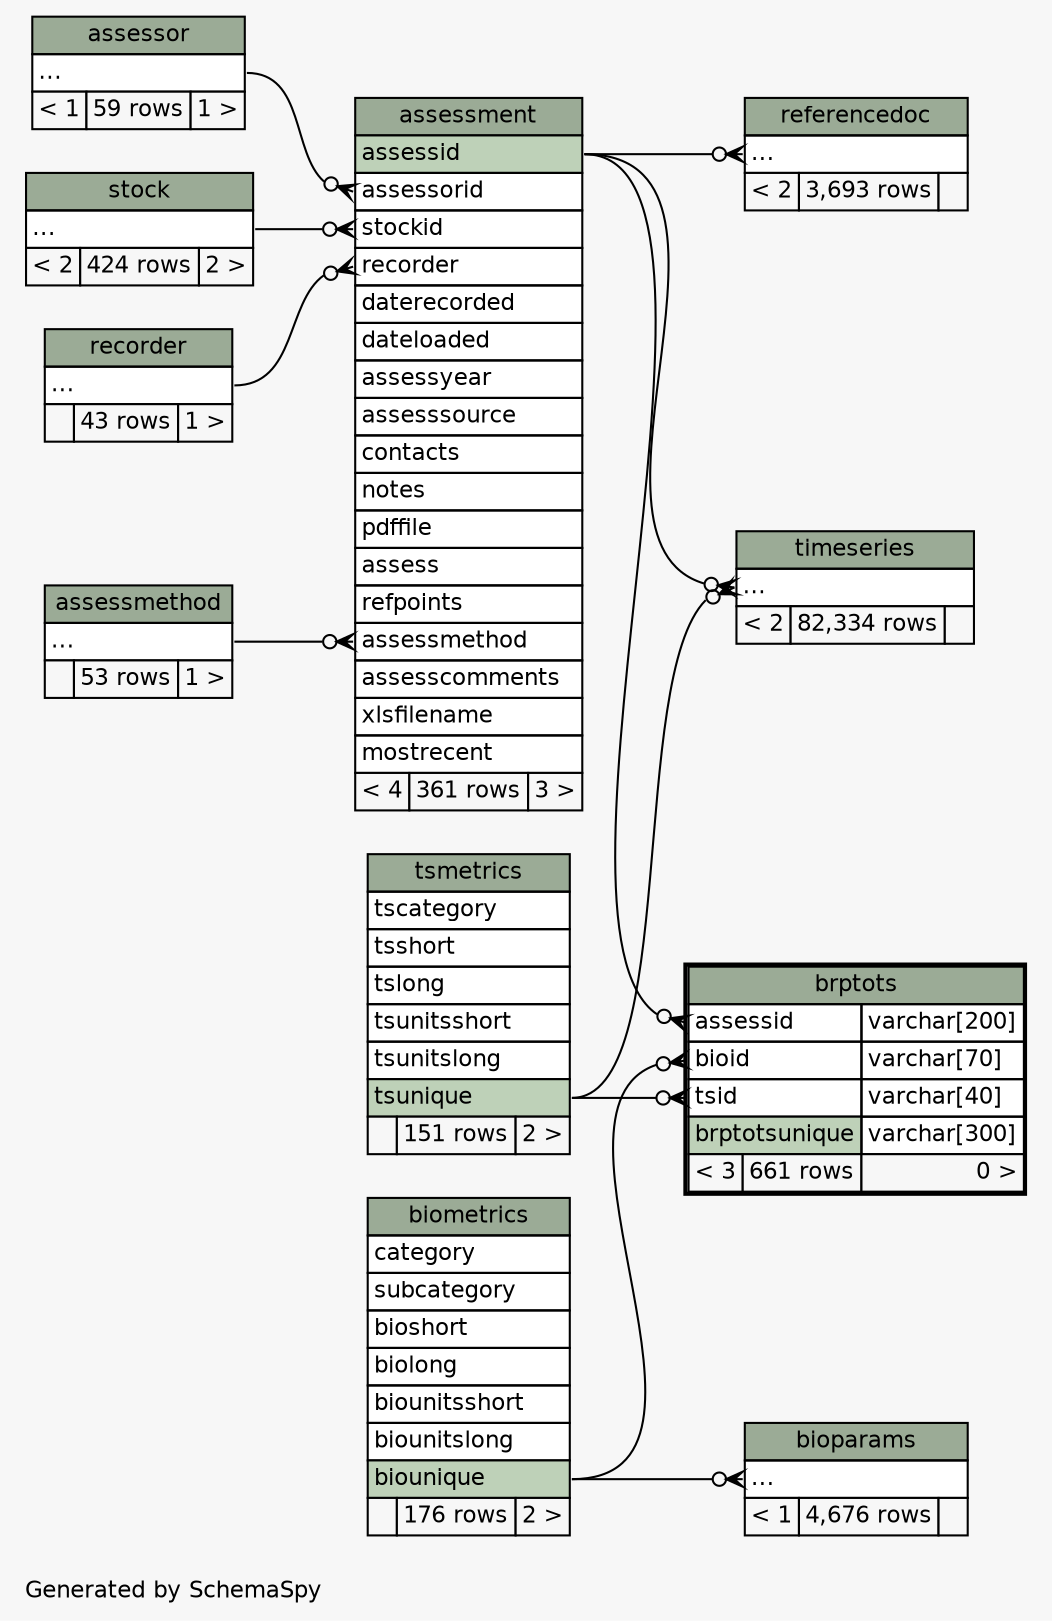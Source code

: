 // dot 2.28.0 on Mac OS X 10.6.8
// SchemaSpy rev 590
digraph "twoDegreesRelationshipsDiagram" {
  graph [
    rankdir="RL"
    bgcolor="#f7f7f7"
    label="\nGenerated by SchemaSpy"
    labeljust="l"
    nodesep="0.18"
    ranksep="0.46"
    fontname="Helvetica"
    fontsize="11"
  ];
  node [
    fontname="Helvetica"
    fontsize="11"
    shape="plaintext"
  ];
  edge [
    arrowsize="0.8"
  ];
  "assessment":"assessmethod":w -> "assessmethod":"elipses":e [arrowhead=none dir=back arrowtail=crowodot];
  "assessment":"assessorid":w -> "assessor":"elipses":e [arrowhead=none dir=back arrowtail=crowodot];
  "assessment":"recorder":w -> "recorder":"elipses":e [arrowhead=none dir=back arrowtail=crowodot];
  "assessment":"stockid":w -> "stock":"elipses":e [arrowhead=none dir=back arrowtail=crowodot];
  "bioparams":"elipses":w -> "biometrics":"biounique":e [arrowhead=none dir=back arrowtail=crowodot];
  "brptots":"assessid":w -> "assessment":"assessid":e [arrowhead=none dir=back arrowtail=crowodot];
  "brptots":"bioid":w -> "biometrics":"biounique":e [arrowhead=none dir=back arrowtail=crowodot];
  "brptots":"tsid":w -> "tsmetrics":"tsunique":e [arrowhead=none dir=back arrowtail=crowodot];
  "referencedoc":"elipses":w -> "assessment":"assessid":e [arrowhead=none dir=back arrowtail=crowodot];
  "timeseries":"elipses":w -> "assessment":"assessid":e [arrowhead=none dir=back arrowtail=crowodot];
  "timeseries":"elipses":w -> "tsmetrics":"tsunique":e [arrowhead=none dir=back arrowtail=crowodot];
  "assessment" [
    label=<
    <TABLE BORDER="0" CELLBORDER="1" CELLSPACING="0" BGCOLOR="#ffffff">
      <TR><TD COLSPAN="3" BGCOLOR="#9bab96" ALIGN="CENTER">assessment</TD></TR>
      <TR><TD PORT="assessid" COLSPAN="3" BGCOLOR="#bed1b8" ALIGN="LEFT">assessid</TD></TR>
      <TR><TD PORT="assessorid" COLSPAN="3" ALIGN="LEFT">assessorid</TD></TR>
      <TR><TD PORT="stockid" COLSPAN="3" ALIGN="LEFT">stockid</TD></TR>
      <TR><TD PORT="recorder" COLSPAN="3" ALIGN="LEFT">recorder</TD></TR>
      <TR><TD PORT="daterecorded" COLSPAN="3" ALIGN="LEFT">daterecorded</TD></TR>
      <TR><TD PORT="dateloaded" COLSPAN="3" ALIGN="LEFT">dateloaded</TD></TR>
      <TR><TD PORT="assessyear" COLSPAN="3" ALIGN="LEFT">assessyear</TD></TR>
      <TR><TD PORT="assesssource" COLSPAN="3" ALIGN="LEFT">assesssource</TD></TR>
      <TR><TD PORT="contacts" COLSPAN="3" ALIGN="LEFT">contacts</TD></TR>
      <TR><TD PORT="notes" COLSPAN="3" ALIGN="LEFT">notes</TD></TR>
      <TR><TD PORT="pdffile" COLSPAN="3" ALIGN="LEFT">pdffile</TD></TR>
      <TR><TD PORT="assess" COLSPAN="3" ALIGN="LEFT">assess</TD></TR>
      <TR><TD PORT="refpoints" COLSPAN="3" ALIGN="LEFT">refpoints</TD></TR>
      <TR><TD PORT="assessmethod" COLSPAN="3" ALIGN="LEFT">assessmethod</TD></TR>
      <TR><TD PORT="assesscomments" COLSPAN="3" ALIGN="LEFT">assesscomments</TD></TR>
      <TR><TD PORT="xlsfilename" COLSPAN="3" ALIGN="LEFT">xlsfilename</TD></TR>
      <TR><TD PORT="mostrecent" COLSPAN="3" ALIGN="LEFT">mostrecent</TD></TR>
      <TR><TD ALIGN="LEFT" BGCOLOR="#f7f7f7">&lt; 4</TD><TD ALIGN="RIGHT" BGCOLOR="#f7f7f7">361 rows</TD><TD ALIGN="RIGHT" BGCOLOR="#f7f7f7">3 &gt;</TD></TR>
    </TABLE>>
    URL="assessment.html"
    tooltip="assessment"
  ];
  "assessmethod" [
    label=<
    <TABLE BORDER="0" CELLBORDER="1" CELLSPACING="0" BGCOLOR="#ffffff">
      <TR><TD COLSPAN="3" BGCOLOR="#9bab96" ALIGN="CENTER">assessmethod</TD></TR>
      <TR><TD PORT="elipses" COLSPAN="3" ALIGN="LEFT">...</TD></TR>
      <TR><TD ALIGN="LEFT" BGCOLOR="#f7f7f7">  </TD><TD ALIGN="RIGHT" BGCOLOR="#f7f7f7">53 rows</TD><TD ALIGN="RIGHT" BGCOLOR="#f7f7f7">1 &gt;</TD></TR>
    </TABLE>>
    URL="assessmethod.html"
    tooltip="assessmethod"
  ];
  "assessor" [
    label=<
    <TABLE BORDER="0" CELLBORDER="1" CELLSPACING="0" BGCOLOR="#ffffff">
      <TR><TD COLSPAN="3" BGCOLOR="#9bab96" ALIGN="CENTER">assessor</TD></TR>
      <TR><TD PORT="elipses" COLSPAN="3" ALIGN="LEFT">...</TD></TR>
      <TR><TD ALIGN="LEFT" BGCOLOR="#f7f7f7">&lt; 1</TD><TD ALIGN="RIGHT" BGCOLOR="#f7f7f7">59 rows</TD><TD ALIGN="RIGHT" BGCOLOR="#f7f7f7">1 &gt;</TD></TR>
    </TABLE>>
    URL="assessor.html"
    tooltip="assessor"
  ];
  "biometrics" [
    label=<
    <TABLE BORDER="0" CELLBORDER="1" CELLSPACING="0" BGCOLOR="#ffffff">
      <TR><TD COLSPAN="3" BGCOLOR="#9bab96" ALIGN="CENTER">biometrics</TD></TR>
      <TR><TD PORT="category" COLSPAN="3" ALIGN="LEFT">category</TD></TR>
      <TR><TD PORT="subcategory" COLSPAN="3" ALIGN="LEFT">subcategory</TD></TR>
      <TR><TD PORT="bioshort" COLSPAN="3" ALIGN="LEFT">bioshort</TD></TR>
      <TR><TD PORT="biolong" COLSPAN="3" ALIGN="LEFT">biolong</TD></TR>
      <TR><TD PORT="biounitsshort" COLSPAN="3" ALIGN="LEFT">biounitsshort</TD></TR>
      <TR><TD PORT="biounitslong" COLSPAN="3" ALIGN="LEFT">biounitslong</TD></TR>
      <TR><TD PORT="biounique" COLSPAN="3" BGCOLOR="#bed1b8" ALIGN="LEFT">biounique</TD></TR>
      <TR><TD ALIGN="LEFT" BGCOLOR="#f7f7f7">  </TD><TD ALIGN="RIGHT" BGCOLOR="#f7f7f7">176 rows</TD><TD ALIGN="RIGHT" BGCOLOR="#f7f7f7">2 &gt;</TD></TR>
    </TABLE>>
    URL="biometrics.html"
    tooltip="biometrics"
  ];
  "bioparams" [
    label=<
    <TABLE BORDER="0" CELLBORDER="1" CELLSPACING="0" BGCOLOR="#ffffff">
      <TR><TD COLSPAN="3" BGCOLOR="#9bab96" ALIGN="CENTER">bioparams</TD></TR>
      <TR><TD PORT="elipses" COLSPAN="3" ALIGN="LEFT">...</TD></TR>
      <TR><TD ALIGN="LEFT" BGCOLOR="#f7f7f7">&lt; 1</TD><TD ALIGN="RIGHT" BGCOLOR="#f7f7f7">4,676 rows</TD><TD ALIGN="RIGHT" BGCOLOR="#f7f7f7">  </TD></TR>
    </TABLE>>
    URL="bioparams.html"
    tooltip="bioparams"
  ];
  "brptots" [
    label=<
    <TABLE BORDER="2" CELLBORDER="1" CELLSPACING="0" BGCOLOR="#ffffff">
      <TR><TD COLSPAN="3" BGCOLOR="#9bab96" ALIGN="CENTER">brptots</TD></TR>
      <TR><TD PORT="assessid" COLSPAN="2" ALIGN="LEFT">assessid</TD><TD PORT="assessid.type" ALIGN="LEFT">varchar[200]</TD></TR>
      <TR><TD PORT="bioid" COLSPAN="2" ALIGN="LEFT">bioid</TD><TD PORT="bioid.type" ALIGN="LEFT">varchar[70]</TD></TR>
      <TR><TD PORT="tsid" COLSPAN="2" ALIGN="LEFT">tsid</TD><TD PORT="tsid.type" ALIGN="LEFT">varchar[40]</TD></TR>
      <TR><TD PORT="brptotsunique" COLSPAN="2" BGCOLOR="#bed1b8" ALIGN="LEFT">brptotsunique</TD><TD PORT="brptotsunique.type" ALIGN="LEFT">varchar[300]</TD></TR>
      <TR><TD ALIGN="LEFT" BGCOLOR="#f7f7f7">&lt; 3</TD><TD ALIGN="RIGHT" BGCOLOR="#f7f7f7">661 rows</TD><TD ALIGN="RIGHT" BGCOLOR="#f7f7f7">0 &gt;</TD></TR>
    </TABLE>>
    URL="brptots.html"
    tooltip="brptots"
  ];
  "recorder" [
    label=<
    <TABLE BORDER="0" CELLBORDER="1" CELLSPACING="0" BGCOLOR="#ffffff">
      <TR><TD COLSPAN="3" BGCOLOR="#9bab96" ALIGN="CENTER">recorder</TD></TR>
      <TR><TD PORT="elipses" COLSPAN="3" ALIGN="LEFT">...</TD></TR>
      <TR><TD ALIGN="LEFT" BGCOLOR="#f7f7f7">  </TD><TD ALIGN="RIGHT" BGCOLOR="#f7f7f7">43 rows</TD><TD ALIGN="RIGHT" BGCOLOR="#f7f7f7">1 &gt;</TD></TR>
    </TABLE>>
    URL="recorder.html"
    tooltip="recorder"
  ];
  "referencedoc" [
    label=<
    <TABLE BORDER="0" CELLBORDER="1" CELLSPACING="0" BGCOLOR="#ffffff">
      <TR><TD COLSPAN="3" BGCOLOR="#9bab96" ALIGN="CENTER">referencedoc</TD></TR>
      <TR><TD PORT="elipses" COLSPAN="3" ALIGN="LEFT">...</TD></TR>
      <TR><TD ALIGN="LEFT" BGCOLOR="#f7f7f7">&lt; 2</TD><TD ALIGN="RIGHT" BGCOLOR="#f7f7f7">3,693 rows</TD><TD ALIGN="RIGHT" BGCOLOR="#f7f7f7">  </TD></TR>
    </TABLE>>
    URL="referencedoc.html"
    tooltip="referencedoc"
  ];
  "stock" [
    label=<
    <TABLE BORDER="0" CELLBORDER="1" CELLSPACING="0" BGCOLOR="#ffffff">
      <TR><TD COLSPAN="3" BGCOLOR="#9bab96" ALIGN="CENTER">stock</TD></TR>
      <TR><TD PORT="elipses" COLSPAN="3" ALIGN="LEFT">...</TD></TR>
      <TR><TD ALIGN="LEFT" BGCOLOR="#f7f7f7">&lt; 2</TD><TD ALIGN="RIGHT" BGCOLOR="#f7f7f7">424 rows</TD><TD ALIGN="RIGHT" BGCOLOR="#f7f7f7">2 &gt;</TD></TR>
    </TABLE>>
    URL="stock.html"
    tooltip="stock"
  ];
  "timeseries" [
    label=<
    <TABLE BORDER="0" CELLBORDER="1" CELLSPACING="0" BGCOLOR="#ffffff">
      <TR><TD COLSPAN="3" BGCOLOR="#9bab96" ALIGN="CENTER">timeseries</TD></TR>
      <TR><TD PORT="elipses" COLSPAN="3" ALIGN="LEFT">...</TD></TR>
      <TR><TD ALIGN="LEFT" BGCOLOR="#f7f7f7">&lt; 2</TD><TD ALIGN="RIGHT" BGCOLOR="#f7f7f7">82,334 rows</TD><TD ALIGN="RIGHT" BGCOLOR="#f7f7f7">  </TD></TR>
    </TABLE>>
    URL="timeseries.html"
    tooltip="timeseries"
  ];
  "tsmetrics" [
    label=<
    <TABLE BORDER="0" CELLBORDER="1" CELLSPACING="0" BGCOLOR="#ffffff">
      <TR><TD COLSPAN="3" BGCOLOR="#9bab96" ALIGN="CENTER">tsmetrics</TD></TR>
      <TR><TD PORT="tscategory" COLSPAN="3" ALIGN="LEFT">tscategory</TD></TR>
      <TR><TD PORT="tsshort" COLSPAN="3" ALIGN="LEFT">tsshort</TD></TR>
      <TR><TD PORT="tslong" COLSPAN="3" ALIGN="LEFT">tslong</TD></TR>
      <TR><TD PORT="tsunitsshort" COLSPAN="3" ALIGN="LEFT">tsunitsshort</TD></TR>
      <TR><TD PORT="tsunitslong" COLSPAN="3" ALIGN="LEFT">tsunitslong</TD></TR>
      <TR><TD PORT="tsunique" COLSPAN="3" BGCOLOR="#bed1b8" ALIGN="LEFT">tsunique</TD></TR>
      <TR><TD ALIGN="LEFT" BGCOLOR="#f7f7f7">  </TD><TD ALIGN="RIGHT" BGCOLOR="#f7f7f7">151 rows</TD><TD ALIGN="RIGHT" BGCOLOR="#f7f7f7">2 &gt;</TD></TR>
    </TABLE>>
    URL="tsmetrics.html"
    tooltip="tsmetrics"
  ];
}
